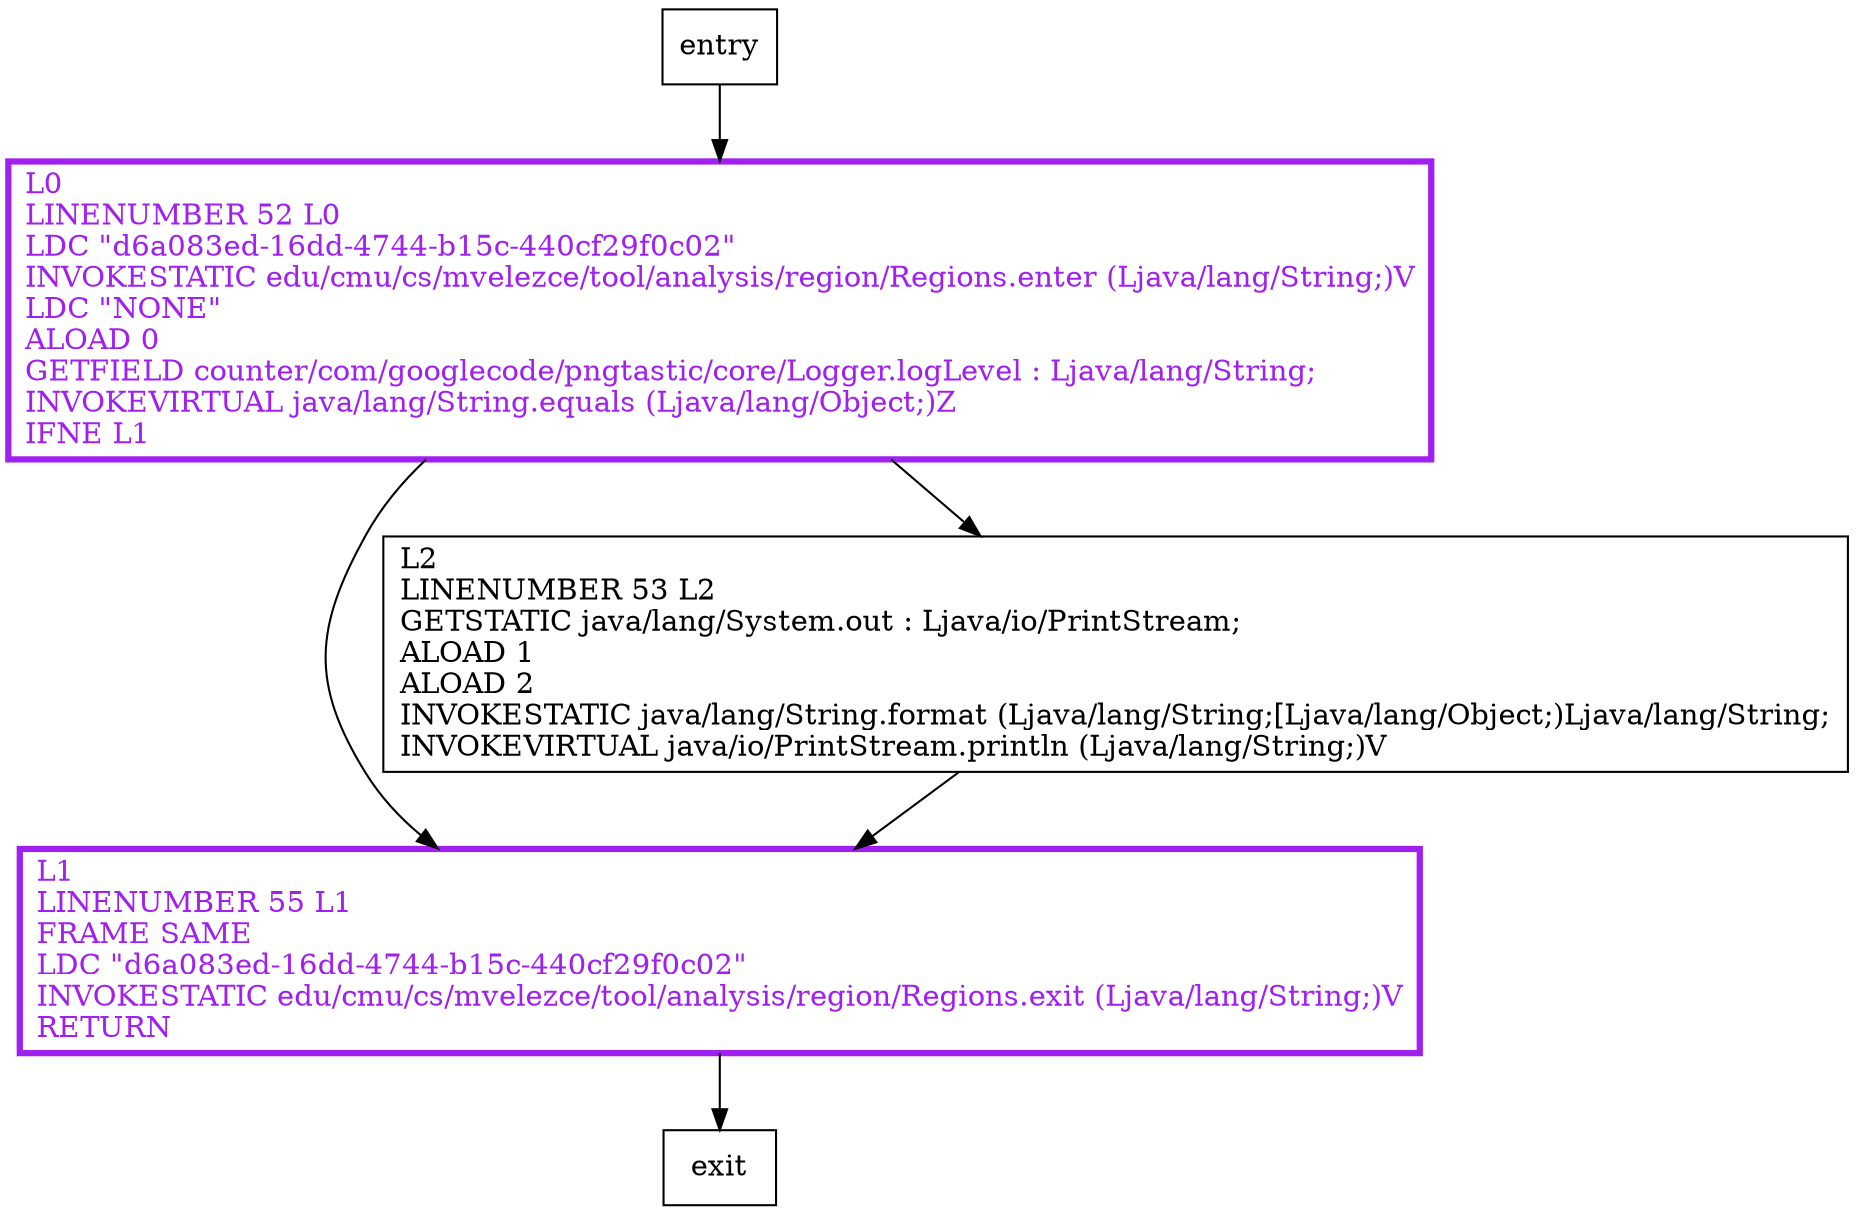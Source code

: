digraph error {
node [shape=record];
1484673893 [label="L1\lLINENUMBER 55 L1\lFRAME SAME\lLDC \"d6a083ed-16dd-4744-b15c-440cf29f0c02\"\lINVOKESTATIC edu/cmu/cs/mvelezce/tool/analysis/region/Regions.exit (Ljava/lang/String;)V\lRETURN\l"];
1136768342 [label="L0\lLINENUMBER 52 L0\lLDC \"d6a083ed-16dd-4744-b15c-440cf29f0c02\"\lINVOKESTATIC edu/cmu/cs/mvelezce/tool/analysis/region/Regions.enter (Ljava/lang/String;)V\lLDC \"NONE\"\lALOAD 0\lGETFIELD counter/com/googlecode/pngtastic/core/Logger.logLevel : Ljava/lang/String;\lINVOKEVIRTUAL java/lang/String.equals (Ljava/lang/Object;)Z\lIFNE L1\l"];
587003819 [label="L2\lLINENUMBER 53 L2\lGETSTATIC java/lang/System.out : Ljava/io/PrintStream;\lALOAD 1\lALOAD 2\lINVOKESTATIC java/lang/String.format (Ljava/lang/String;[Ljava/lang/Object;)Ljava/lang/String;\lINVOKEVIRTUAL java/io/PrintStream.println (Ljava/lang/String;)V\l"];
entry;
exit;
1484673893 -> exit;
entry -> 1136768342;
1136768342 -> 1484673893;
1136768342 -> 587003819;
587003819 -> 1484673893;
1484673893[fontcolor="purple", penwidth=3, color="purple"];
1136768342[fontcolor="purple", penwidth=3, color="purple"];
}
